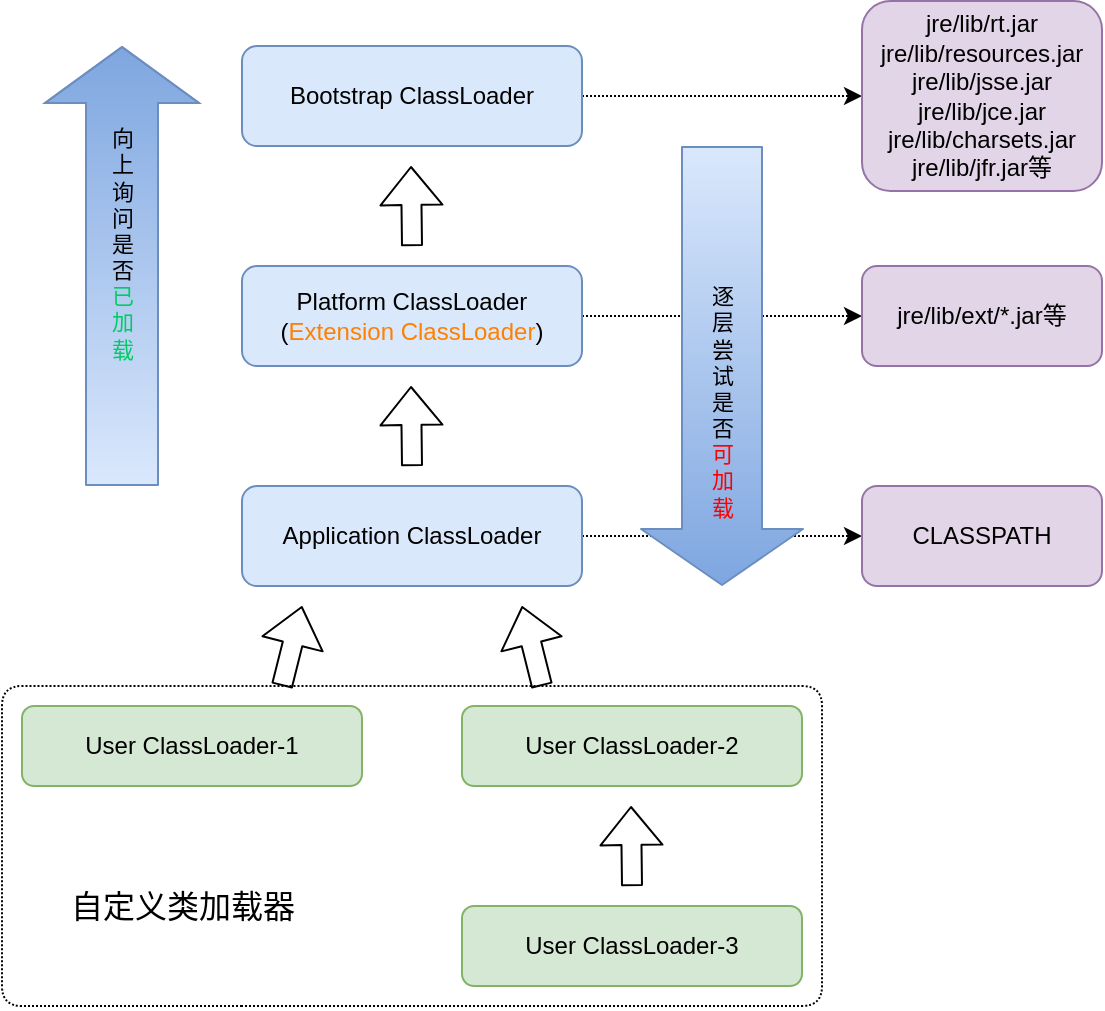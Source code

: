 <mxfile version="14.3.0" type="github">
  <diagram id="xHitaM4kCDe3aCwb0uP9" name="Page-1">
    <mxGraphModel dx="946" dy="580" grid="1" gridSize="10" guides="1" tooltips="1" connect="1" arrows="1" fold="1" page="1" pageScale="1" pageWidth="827" pageHeight="1169" math="0" shadow="0">
      <root>
        <mxCell id="0" />
        <mxCell id="1" parent="0" />
        <mxCell id="2NoKn_8J360TIGk0w2i2-27" style="edgeStyle=orthogonalEdgeStyle;rounded=0;orthogonalLoop=1;jettySize=auto;html=1;dashed=1;dashPattern=1 1;" parent="1" source="2NoKn_8J360TIGk0w2i2-2" target="2NoKn_8J360TIGk0w2i2-20" edge="1">
          <mxGeometry relative="1" as="geometry" />
        </mxCell>
        <mxCell id="2NoKn_8J360TIGk0w2i2-2" value="Bootstrap ClassLoader" style="rounded=1;whiteSpace=wrap;html=1;fillColor=#dae8fc;strokeColor=#6c8ebf;" parent="1" vertex="1">
          <mxGeometry x="210" y="40" width="170" height="50" as="geometry" />
        </mxCell>
        <mxCell id="2NoKn_8J360TIGk0w2i2-26" style="edgeStyle=orthogonalEdgeStyle;rounded=0;orthogonalLoop=1;jettySize=auto;html=1;entryX=0;entryY=0.5;entryDx=0;entryDy=0;dashed=1;dashPattern=1 1;" parent="1" source="2NoKn_8J360TIGk0w2i2-3" target="2NoKn_8J360TIGk0w2i2-23" edge="1">
          <mxGeometry relative="1" as="geometry" />
        </mxCell>
        <mxCell id="2NoKn_8J360TIGk0w2i2-3" value="Platform ClassLoader&lt;br&gt;(&lt;font color=&quot;#ff8000&quot;&gt;Extension ClassLoader&lt;/font&gt;)" style="rounded=1;whiteSpace=wrap;html=1;fillColor=#dae8fc;strokeColor=#6c8ebf;" parent="1" vertex="1">
          <mxGeometry x="210" y="150" width="170" height="50" as="geometry" />
        </mxCell>
        <mxCell id="2NoKn_8J360TIGk0w2i2-25" style="edgeStyle=orthogonalEdgeStyle;rounded=0;orthogonalLoop=1;jettySize=auto;html=1;entryX=0;entryY=0.5;entryDx=0;entryDy=0;dashed=1;dashPattern=1 1;" parent="1" source="2NoKn_8J360TIGk0w2i2-4" target="2NoKn_8J360TIGk0w2i2-24" edge="1">
          <mxGeometry relative="1" as="geometry" />
        </mxCell>
        <mxCell id="2NoKn_8J360TIGk0w2i2-4" value="Application ClassLoader" style="rounded=1;whiteSpace=wrap;html=1;fillColor=#dae8fc;strokeColor=#6c8ebf;" parent="1" vertex="1">
          <mxGeometry x="210" y="260" width="170" height="50" as="geometry" />
        </mxCell>
        <mxCell id="2NoKn_8J360TIGk0w2i2-7" value="User ClassLoader-1" style="rounded=1;whiteSpace=wrap;html=1;fillColor=#d5e8d4;strokeColor=#82b366;" parent="1" vertex="1">
          <mxGeometry x="100" y="370" width="170" height="40" as="geometry" />
        </mxCell>
        <mxCell id="2NoKn_8J360TIGk0w2i2-8" value="User ClassLoader-2" style="rounded=1;whiteSpace=wrap;html=1;fillColor=#d5e8d4;strokeColor=#82b366;" parent="1" vertex="1">
          <mxGeometry x="320" y="370" width="170" height="40" as="geometry" />
        </mxCell>
        <mxCell id="2NoKn_8J360TIGk0w2i2-9" value="User ClassLoader-3" style="rounded=1;whiteSpace=wrap;html=1;fillColor=#d5e8d4;strokeColor=#82b366;" parent="1" vertex="1">
          <mxGeometry x="320" y="470" width="170" height="40" as="geometry" />
        </mxCell>
        <mxCell id="2NoKn_8J360TIGk0w2i2-10" value="" style="shape=flexArrow;endArrow=classic;html=1;" parent="1" edge="1">
          <mxGeometry width="50" height="50" relative="1" as="geometry">
            <mxPoint x="360" y="360" as="sourcePoint" />
            <mxPoint x="350" y="320" as="targetPoint" />
          </mxGeometry>
        </mxCell>
        <mxCell id="2NoKn_8J360TIGk0w2i2-11" value="" style="shape=flexArrow;endArrow=classic;html=1;" parent="1" edge="1">
          <mxGeometry width="50" height="50" relative="1" as="geometry">
            <mxPoint x="405" y="460" as="sourcePoint" />
            <mxPoint x="404.5" y="420" as="targetPoint" />
          </mxGeometry>
        </mxCell>
        <mxCell id="2NoKn_8J360TIGk0w2i2-13" value="" style="shape=flexArrow;endArrow=classic;html=1;" parent="1" edge="1">
          <mxGeometry width="50" height="50" relative="1" as="geometry">
            <mxPoint x="295" y="140" as="sourcePoint" />
            <mxPoint x="294.5" y="100" as="targetPoint" />
          </mxGeometry>
        </mxCell>
        <mxCell id="2NoKn_8J360TIGk0w2i2-15" value="" style="shape=flexArrow;endArrow=classic;html=1;" parent="1" edge="1">
          <mxGeometry width="50" height="50" relative="1" as="geometry">
            <mxPoint x="295" y="250" as="sourcePoint" />
            <mxPoint x="294.5" y="210" as="targetPoint" />
          </mxGeometry>
        </mxCell>
        <mxCell id="2NoKn_8J360TIGk0w2i2-16" value="" style="shape=flexArrow;endArrow=classic;html=1;" parent="1" edge="1">
          <mxGeometry width="50" height="50" relative="1" as="geometry">
            <mxPoint x="230" y="360" as="sourcePoint" />
            <mxPoint x="240" y="320" as="targetPoint" />
          </mxGeometry>
        </mxCell>
        <mxCell id="2NoKn_8J360TIGk0w2i2-18" value="" style="shape=flexArrow;endArrow=classic;html=1;endWidth=40;endSize=9;width=36;fillColor=#dae8fc;strokeColor=#6c8ebf;gradientColor=#7ea6e0;gradientDirection=north;" parent="1" edge="1">
          <mxGeometry width="50" height="50" relative="1" as="geometry">
            <mxPoint x="150" y="260" as="sourcePoint" />
            <mxPoint x="150" y="40" as="targetPoint" />
            <Array as="points">
              <mxPoint x="150" y="180" />
            </Array>
          </mxGeometry>
        </mxCell>
        <mxCell id="2NoKn_8J360TIGk0w2i2-19" value="向&lt;br&gt;上&lt;br&gt;询&lt;br&gt;问&lt;br&gt;是&lt;br&gt;否&lt;br&gt;&lt;font color=&quot;#00cc66&quot;&gt;已&lt;br&gt;加&lt;br&gt;载&lt;/font&gt;" style="edgeLabel;html=1;align=center;verticalAlign=middle;resizable=0;points=[];labelBackgroundColor=none;" parent="2NoKn_8J360TIGk0w2i2-18" vertex="1" connectable="0">
          <mxGeometry x="0.696" y="3" relative="1" as="geometry">
            <mxPoint x="3" y="65" as="offset" />
          </mxGeometry>
        </mxCell>
        <mxCell id="2NoKn_8J360TIGk0w2i2-20" value="jre/lib/rt.jar&lt;br&gt;jre/lib/resources.jar&lt;br&gt;jre/lib/jsse.jar&lt;br&gt;jre/lib/jce.jar&lt;br&gt;jre/lib/charsets.jar&lt;br&gt;jre/lib/jfr.jar等" style="rounded=1;whiteSpace=wrap;html=1;fillColor=#e1d5e7;strokeColor=#9673a6;" parent="1" vertex="1">
          <mxGeometry x="520" y="17.5" width="120" height="95" as="geometry" />
        </mxCell>
        <mxCell id="2NoKn_8J360TIGk0w2i2-21" value="" style="shape=flexArrow;endArrow=classic;html=1;width=40;endSize=9;endWidth=40;fillColor=#dae8fc;strokeColor=#6c8ebf;gradientColor=#7ea6e0;" parent="1" edge="1">
          <mxGeometry width="50" height="50" relative="1" as="geometry">
            <mxPoint x="450" y="90" as="sourcePoint" />
            <mxPoint x="450" y="310" as="targetPoint" />
          </mxGeometry>
        </mxCell>
        <mxCell id="2NoKn_8J360TIGk0w2i2-22" value="逐&lt;br&gt;层&lt;br&gt;尝&lt;br&gt;试&lt;br&gt;是&lt;br&gt;否&lt;br&gt;&lt;font color=&quot;#ff0000&quot;&gt;可&lt;br&gt;加&lt;br&gt;载&lt;/font&gt;" style="edgeLabel;html=1;align=center;verticalAlign=middle;resizable=0;points=[];labelBackgroundColor=none;" parent="2NoKn_8J360TIGk0w2i2-21" vertex="1" connectable="0">
          <mxGeometry x="-0.567" y="-3" relative="1" as="geometry">
            <mxPoint x="3" y="80" as="offset" />
          </mxGeometry>
        </mxCell>
        <mxCell id="2NoKn_8J360TIGk0w2i2-23" value="jre/lib/ext/*.jar等" style="rounded=1;whiteSpace=wrap;html=1;fillColor=#e1d5e7;strokeColor=#9673a6;" parent="1" vertex="1">
          <mxGeometry x="520" y="150" width="120" height="50" as="geometry" />
        </mxCell>
        <mxCell id="2NoKn_8J360TIGk0w2i2-24" value="CLASSPATH" style="rounded=1;whiteSpace=wrap;html=1;fillColor=#e1d5e7;strokeColor=#9673a6;" parent="1" vertex="1">
          <mxGeometry x="520" y="260" width="120" height="50" as="geometry" />
        </mxCell>
        <mxCell id="2NoKn_8J360TIGk0w2i2-29" value="" style="endArrow=none;dashed=1;html=1;dashPattern=1 1;" parent="1" edge="1">
          <mxGeometry width="50" height="50" relative="1" as="geometry">
            <mxPoint x="210" y="520" as="sourcePoint" />
            <mxPoint x="210" y="520" as="targetPoint" />
            <Array as="points">
              <mxPoint x="90" y="520" />
              <mxPoint x="90" y="360" />
              <mxPoint x="500" y="360" />
              <mxPoint x="500" y="520" />
            </Array>
          </mxGeometry>
        </mxCell>
        <mxCell id="2NoKn_8J360TIGk0w2i2-30" value="&lt;font style=&quot;font-size: 16px&quot;&gt;自定义类加载器&lt;/font&gt;" style="text;html=1;align=center;verticalAlign=middle;resizable=0;points=[];autosize=1;" parent="1" vertex="1">
          <mxGeometry x="115" y="460" width="130" height="20" as="geometry" />
        </mxCell>
      </root>
    </mxGraphModel>
  </diagram>
</mxfile>
